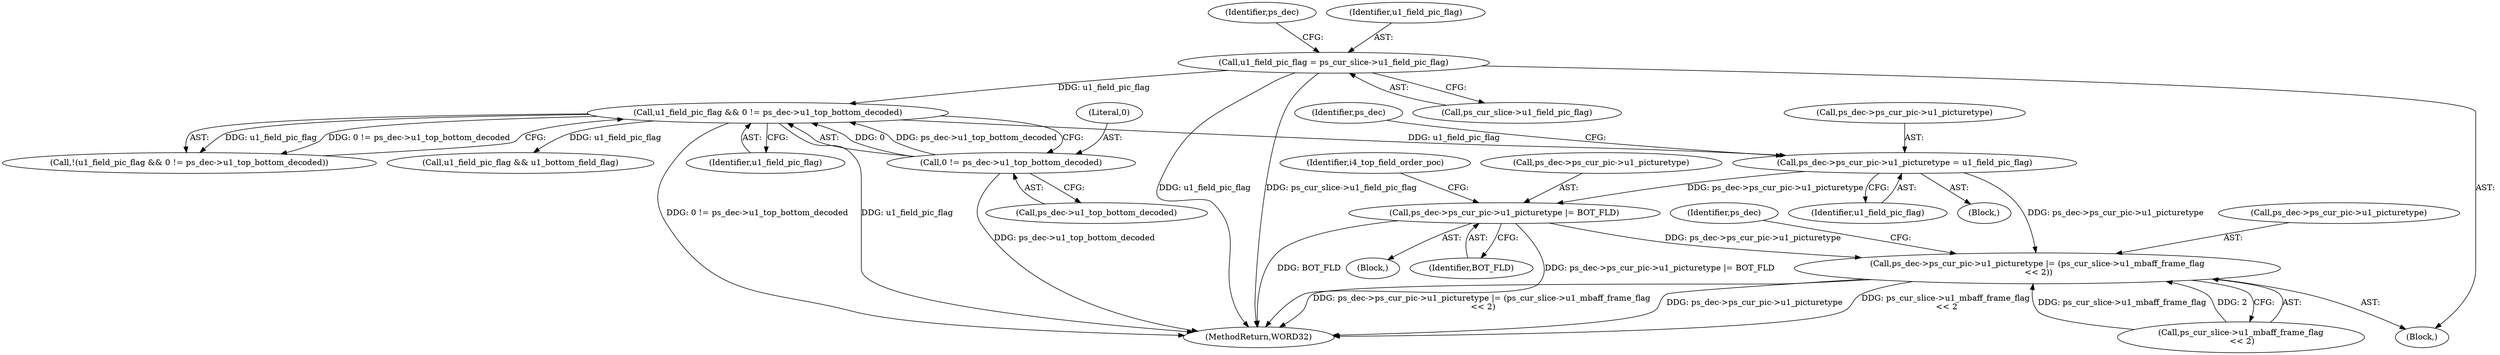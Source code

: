 digraph "0_Android_0b23c81c3dd9ec38f7e6806a3955fed1925541a0_3@pointer" {
"1001154" [label="(Call,ps_dec->ps_cur_pic->u1_picturetype = u1_field_pic_flag)"];
"1000814" [label="(Call,u1_field_pic_flag && 0 != ps_dec->u1_top_bottom_decoded)"];
"1000181" [label="(Call,u1_field_pic_flag = ps_cur_slice->u1_field_pic_flag)"];
"1000816" [label="(Call,0 != ps_dec->u1_top_bottom_decoded)"];
"1001315" [label="(Call,ps_dec->ps_cur_pic->u1_picturetype |= BOT_FLD)"];
"1001358" [label="(Call,ps_dec->ps_cur_pic->u1_picturetype |= (ps_cur_slice->u1_mbaff_frame_flag\n << 2))"];
"1001160" [label="(Identifier,u1_field_pic_flag)"];
"1001321" [label="(Identifier,BOT_FLD)"];
"1000814" [label="(Call,u1_field_pic_flag && 0 != ps_dec->u1_top_bottom_decoded)"];
"1001359" [label="(Call,ps_dec->ps_cur_pic->u1_picturetype)"];
"1000191" [label="(Identifier,ps_dec)"];
"1001154" [label="(Call,ps_dec->ps_cur_pic->u1_picturetype = u1_field_pic_flag)"];
"1000821" [label="(Block,)"];
"1000816" [label="(Call,0 != ps_dec->u1_top_bottom_decoded)"];
"1001364" [label="(Call,ps_cur_slice->u1_mbaff_frame_flag\n << 2)"];
"1000813" [label="(Call,!(u1_field_pic_flag && 0 != ps_dec->u1_top_bottom_decoded))"];
"1001358" [label="(Call,ps_dec->ps_cur_pic->u1_picturetype |= (ps_cur_slice->u1_mbaff_frame_flag\n << 2))"];
"1000818" [label="(Call,ps_dec->u1_top_bottom_decoded)"];
"1002159" [label="(MethodReturn,WORD32)"];
"1001155" [label="(Call,ps_dec->ps_cur_pic->u1_picturetype)"];
"1000181" [label="(Call,u1_field_pic_flag = ps_cur_slice->u1_field_pic_flag)"];
"1000815" [label="(Identifier,u1_field_pic_flag)"];
"1000182" [label="(Identifier,u1_field_pic_flag)"];
"1000141" [label="(Block,)"];
"1001323" [label="(Identifier,i4_top_field_order_poc)"];
"1001164" [label="(Identifier,ps_dec)"];
"1000183" [label="(Call,ps_cur_slice->u1_field_pic_flag)"];
"1001371" [label="(Identifier,ps_dec)"];
"1001316" [label="(Call,ps_dec->ps_cur_pic->u1_picturetype)"];
"1001245" [label="(Call,u1_field_pic_flag && u1_bottom_field_flag)"];
"1001248" [label="(Block,)"];
"1000817" [label="(Literal,0)"];
"1001315" [label="(Call,ps_dec->ps_cur_pic->u1_picturetype |= BOT_FLD)"];
"1001154" -> "1000821"  [label="AST: "];
"1001154" -> "1001160"  [label="CFG: "];
"1001155" -> "1001154"  [label="AST: "];
"1001160" -> "1001154"  [label="AST: "];
"1001164" -> "1001154"  [label="CFG: "];
"1000814" -> "1001154"  [label="DDG: u1_field_pic_flag"];
"1001154" -> "1001315"  [label="DDG: ps_dec->ps_cur_pic->u1_picturetype"];
"1001154" -> "1001358"  [label="DDG: ps_dec->ps_cur_pic->u1_picturetype"];
"1000814" -> "1000813"  [label="AST: "];
"1000814" -> "1000815"  [label="CFG: "];
"1000814" -> "1000816"  [label="CFG: "];
"1000815" -> "1000814"  [label="AST: "];
"1000816" -> "1000814"  [label="AST: "];
"1000813" -> "1000814"  [label="CFG: "];
"1000814" -> "1002159"  [label="DDG: 0 != ps_dec->u1_top_bottom_decoded"];
"1000814" -> "1002159"  [label="DDG: u1_field_pic_flag"];
"1000814" -> "1000813"  [label="DDG: u1_field_pic_flag"];
"1000814" -> "1000813"  [label="DDG: 0 != ps_dec->u1_top_bottom_decoded"];
"1000181" -> "1000814"  [label="DDG: u1_field_pic_flag"];
"1000816" -> "1000814"  [label="DDG: 0"];
"1000816" -> "1000814"  [label="DDG: ps_dec->u1_top_bottom_decoded"];
"1000814" -> "1001245"  [label="DDG: u1_field_pic_flag"];
"1000181" -> "1000141"  [label="AST: "];
"1000181" -> "1000183"  [label="CFG: "];
"1000182" -> "1000181"  [label="AST: "];
"1000183" -> "1000181"  [label="AST: "];
"1000191" -> "1000181"  [label="CFG: "];
"1000181" -> "1002159"  [label="DDG: u1_field_pic_flag"];
"1000181" -> "1002159"  [label="DDG: ps_cur_slice->u1_field_pic_flag"];
"1000816" -> "1000818"  [label="CFG: "];
"1000817" -> "1000816"  [label="AST: "];
"1000818" -> "1000816"  [label="AST: "];
"1000816" -> "1002159"  [label="DDG: ps_dec->u1_top_bottom_decoded"];
"1001315" -> "1001248"  [label="AST: "];
"1001315" -> "1001321"  [label="CFG: "];
"1001316" -> "1001315"  [label="AST: "];
"1001321" -> "1001315"  [label="AST: "];
"1001323" -> "1001315"  [label="CFG: "];
"1001315" -> "1002159"  [label="DDG: BOT_FLD"];
"1001315" -> "1002159"  [label="DDG: ps_dec->ps_cur_pic->u1_picturetype |= BOT_FLD"];
"1001315" -> "1001358"  [label="DDG: ps_dec->ps_cur_pic->u1_picturetype"];
"1001358" -> "1000141"  [label="AST: "];
"1001358" -> "1001364"  [label="CFG: "];
"1001359" -> "1001358"  [label="AST: "];
"1001364" -> "1001358"  [label="AST: "];
"1001371" -> "1001358"  [label="CFG: "];
"1001358" -> "1002159"  [label="DDG: ps_dec->ps_cur_pic->u1_picturetype"];
"1001358" -> "1002159"  [label="DDG: ps_cur_slice->u1_mbaff_frame_flag\n << 2"];
"1001358" -> "1002159"  [label="DDG: ps_dec->ps_cur_pic->u1_picturetype |= (ps_cur_slice->u1_mbaff_frame_flag\n << 2)"];
"1001364" -> "1001358"  [label="DDG: ps_cur_slice->u1_mbaff_frame_flag"];
"1001364" -> "1001358"  [label="DDG: 2"];
}
